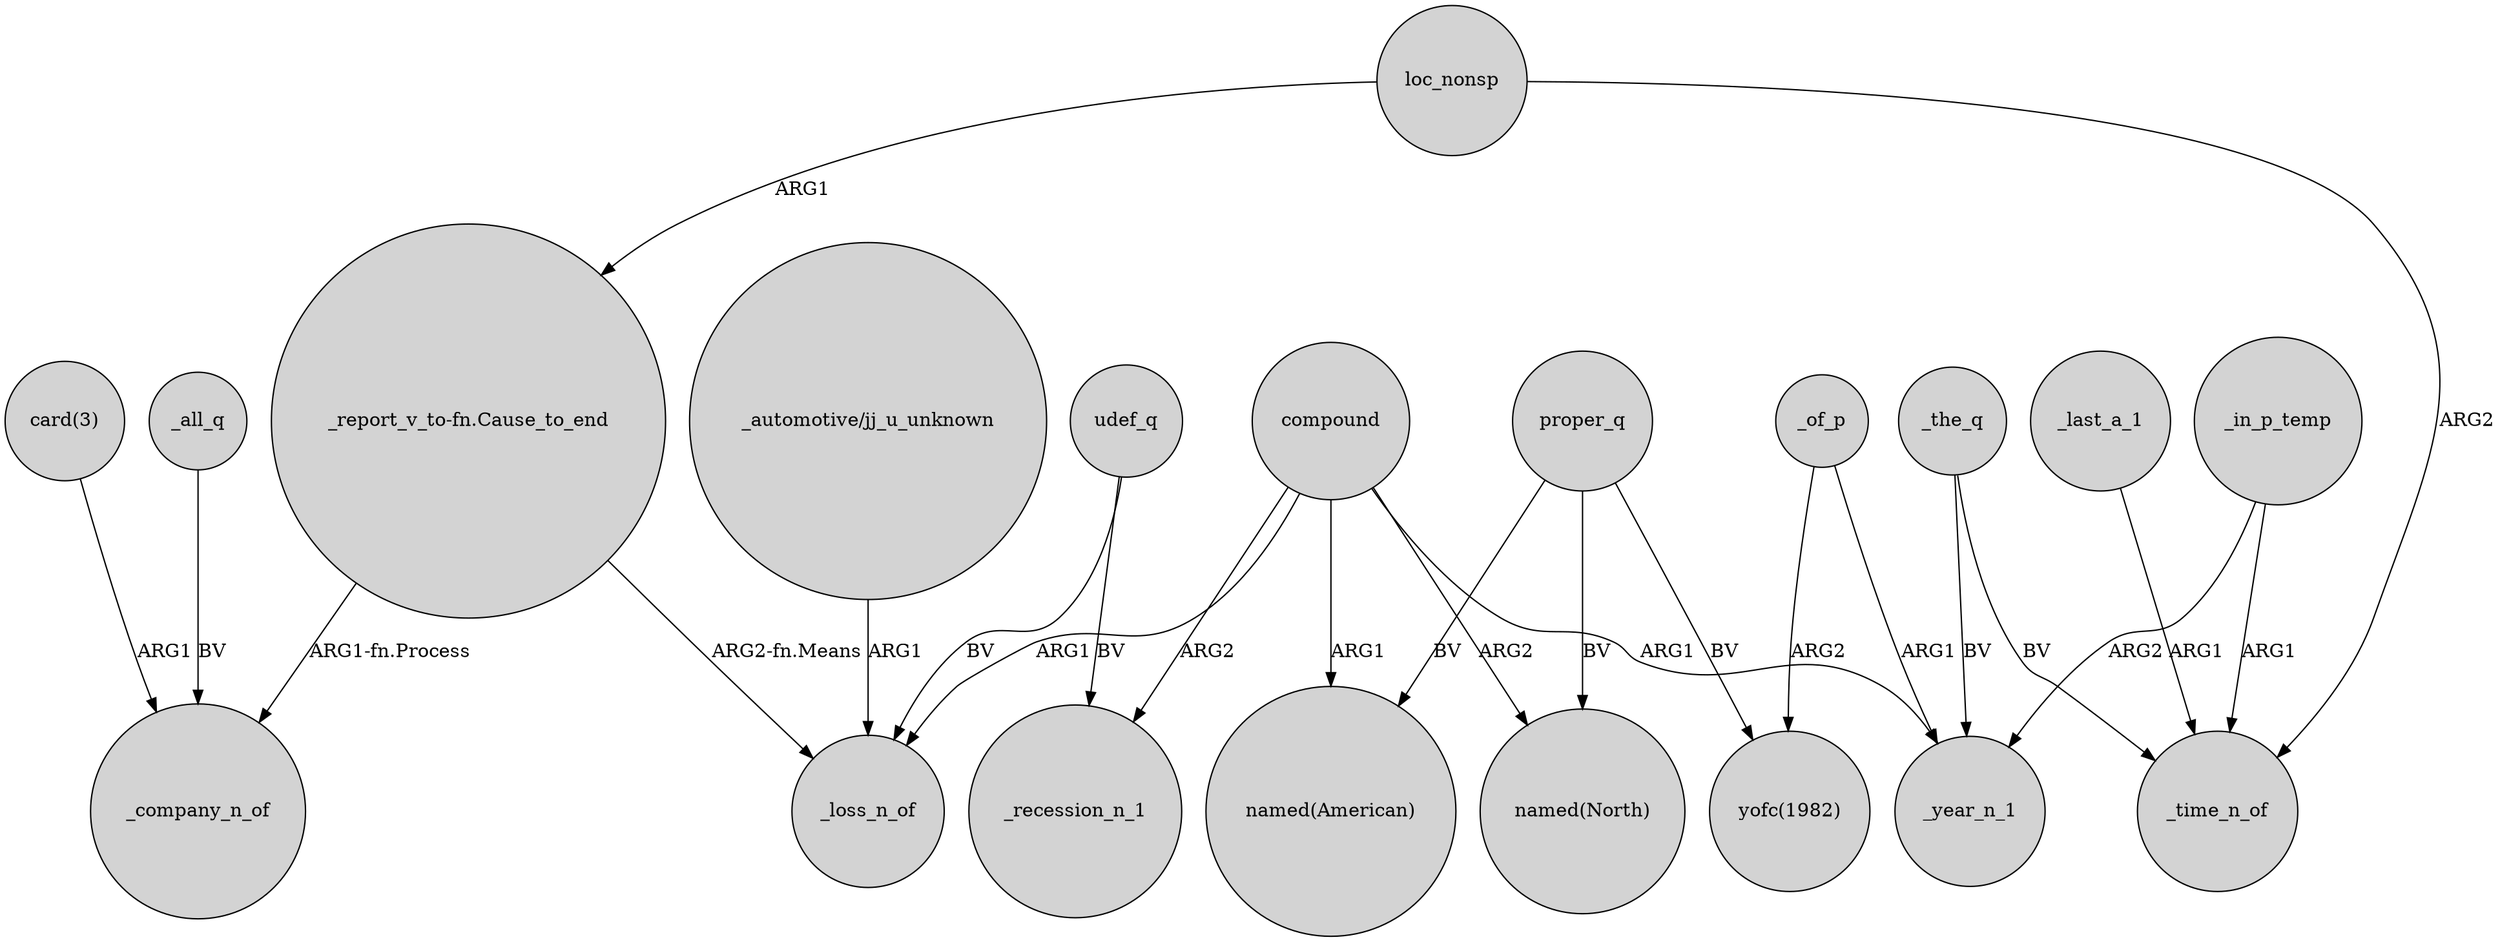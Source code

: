 digraph {
	node [shape=circle style=filled]
	proper_q -> "named(North)" [label=BV]
	_of_p -> "yofc(1982)" [label=ARG2]
	proper_q -> "yofc(1982)" [label=BV]
	udef_q -> _recession_n_1 [label=BV]
	compound -> _year_n_1 [label=ARG1]
	"_automotive/jj_u_unknown" -> _loss_n_of [label=ARG1]
	"_report_v_to-fn.Cause_to_end" -> _loss_n_of [label="ARG2-fn.Means"]
	compound -> _loss_n_of [label=ARG1]
	compound -> _recession_n_1 [label=ARG2]
	_in_p_temp -> _time_n_of [label=ARG1]
	_of_p -> _year_n_1 [label=ARG1]
	_the_q -> _year_n_1 [label=BV]
	_the_q -> _time_n_of [label=BV]
	udef_q -> _loss_n_of [label=BV]
	"card(3)" -> _company_n_of [label=ARG1]
	_last_a_1 -> _time_n_of [label=ARG1]
	_in_p_temp -> _year_n_1 [label=ARG2]
	_all_q -> _company_n_of [label=BV]
	loc_nonsp -> _time_n_of [label=ARG2]
	"_report_v_to-fn.Cause_to_end" -> _company_n_of [label="ARG1-fn.Process"]
	compound -> "named(North)" [label=ARG2]
	proper_q -> "named(American)" [label=BV]
	compound -> "named(American)" [label=ARG1]
	loc_nonsp -> "_report_v_to-fn.Cause_to_end" [label=ARG1]
}
